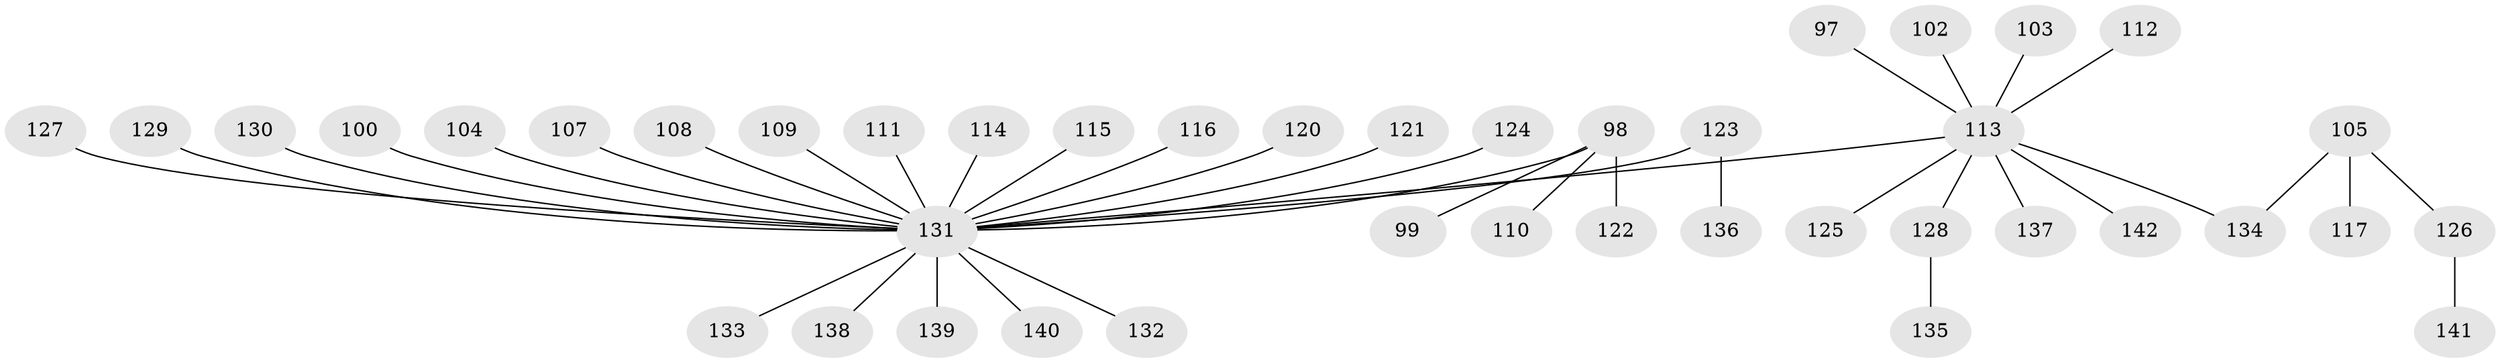 // original degree distribution, {7: 0.007042253521126761, 5: 0.07746478873239436, 3: 0.1267605633802817, 4: 0.028169014084507043, 1: 0.49295774647887325, 2: 0.2605633802816901, 6: 0.007042253521126761}
// Generated by graph-tools (version 1.1) at 2025/55/03/04/25 21:55:59]
// undirected, 42 vertices, 41 edges
graph export_dot {
graph [start="1"]
  node [color=gray90,style=filled];
  97 [super="+89"];
  98 [super="+93+96"];
  99;
  100;
  102;
  103;
  104;
  105 [super="+61+69+75"];
  107;
  108;
  109;
  110;
  111;
  112 [super="+79"];
  113 [super="+58+106+84"];
  114;
  115;
  116;
  117;
  120;
  121;
  122;
  123;
  124;
  125;
  126;
  127;
  128 [super="+60+76"];
  129;
  130;
  131 [super="+73+62+119+59+71+81+55+74+77+83+64+67+68+70+72+80+87+94+95+118+101"];
  132;
  133;
  134 [super="+4"];
  135;
  136;
  137 [super="+65"];
  138;
  139;
  140;
  141;
  142;
  97 -- 113;
  98 -- 110;
  98 -- 122;
  98 -- 99;
  98 -- 131;
  100 -- 131;
  102 -- 113;
  103 -- 113;
  104 -- 131;
  105 -- 134;
  105 -- 126;
  105 -- 117;
  107 -- 131;
  108 -- 131;
  109 -- 131;
  111 -- 131;
  112 -- 113;
  113 -- 128;
  113 -- 131;
  113 -- 134;
  113 -- 137;
  113 -- 142;
  113 -- 125;
  114 -- 131;
  115 -- 131;
  116 -- 131;
  120 -- 131;
  121 -- 131;
  123 -- 136;
  123 -- 131;
  124 -- 131;
  126 -- 141;
  127 -- 131;
  128 -- 135;
  129 -- 131;
  130 -- 131;
  131 -- 133;
  131 -- 132;
  131 -- 140;
  131 -- 138;
  131 -- 139;
}
